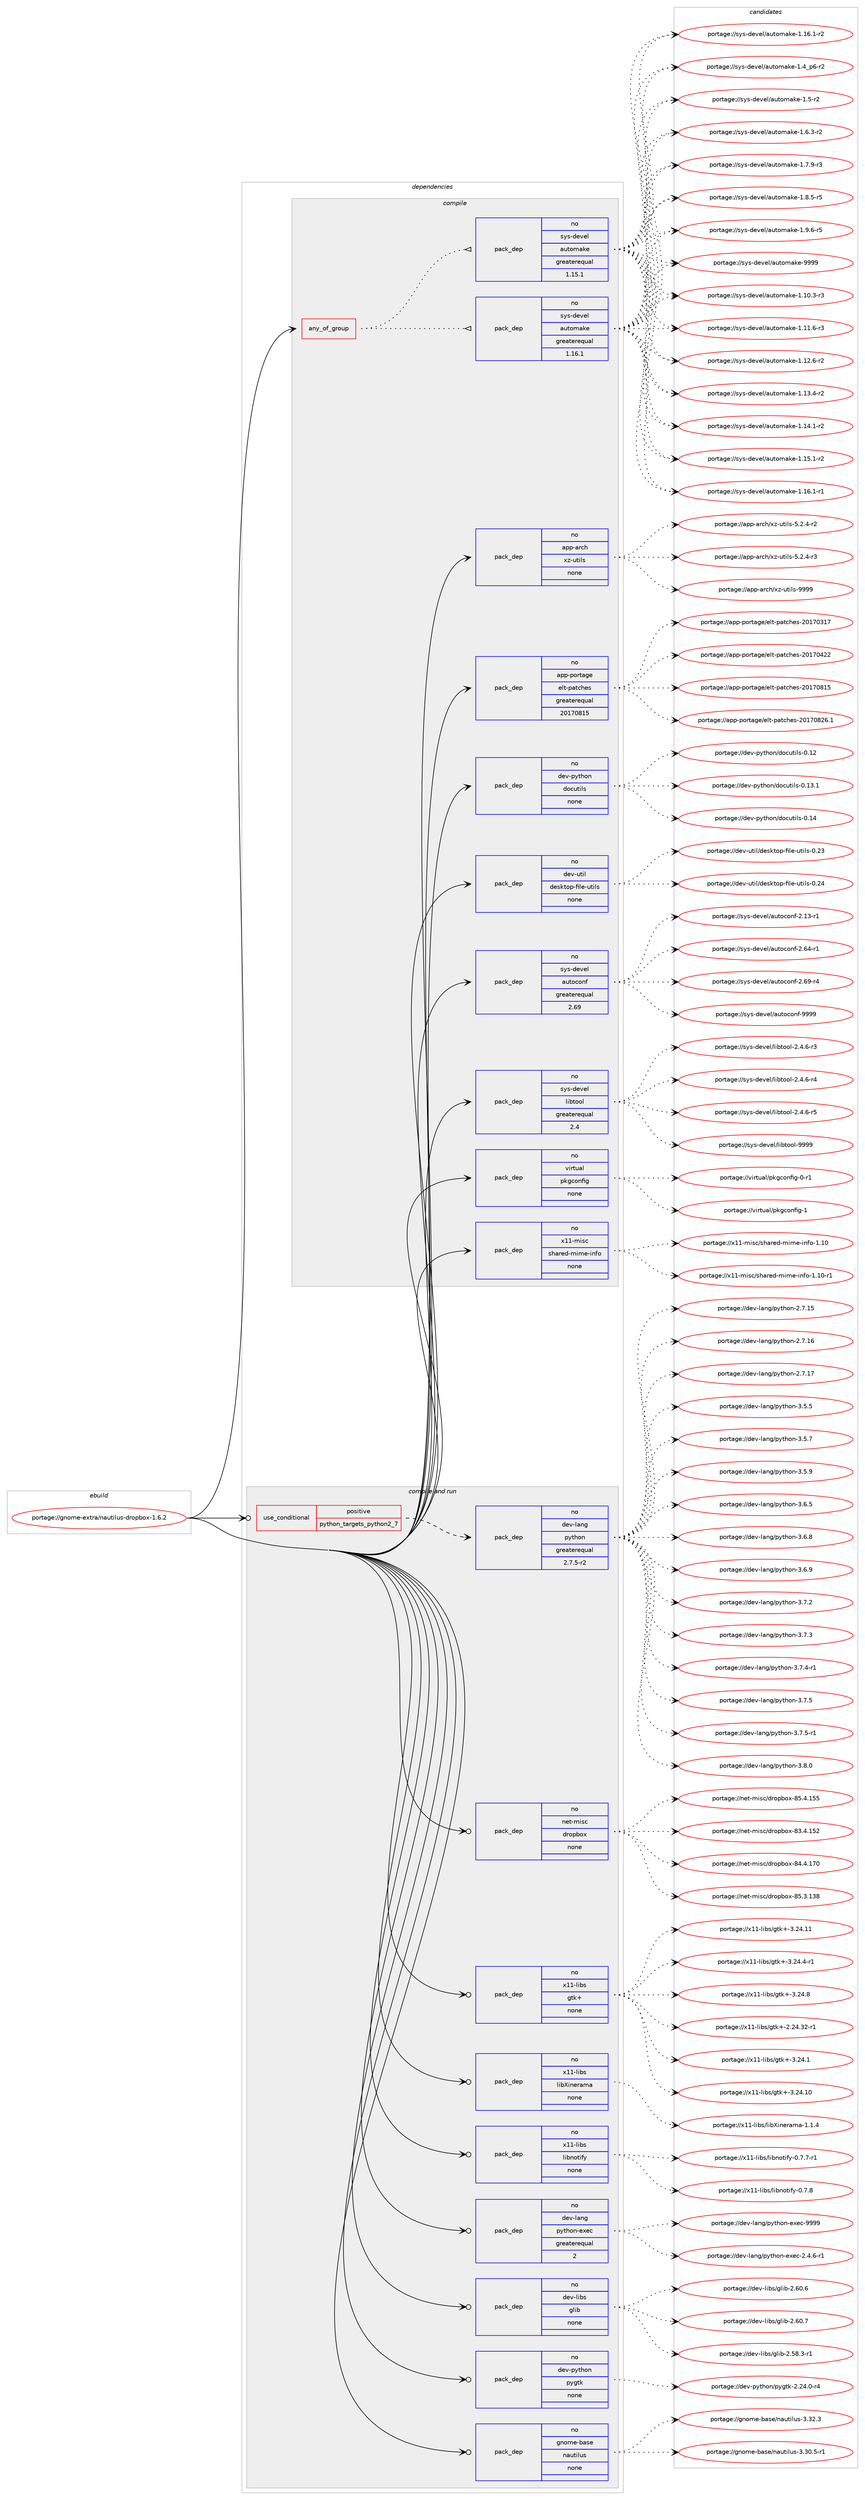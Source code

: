 digraph prolog {

# *************
# Graph options
# *************

newrank=true;
concentrate=true;
compound=true;
graph [rankdir=LR,fontname=Helvetica,fontsize=10,ranksep=1.5];#, ranksep=2.5, nodesep=0.2];
edge  [arrowhead=vee];
node  [fontname=Helvetica,fontsize=10];

# **********
# The ebuild
# **********

subgraph cluster_leftcol {
color=gray;
rank=same;
label=<<i>ebuild</i>>;
id [label="portage://gnome-extra/nautilus-dropbox-1.6.2", color=red, width=4, href="../gnome-extra/nautilus-dropbox-1.6.2.svg"];
}

# ****************
# The dependencies
# ****************

subgraph cluster_midcol {
color=gray;
label=<<i>dependencies</i>>;
subgraph cluster_compile {
fillcolor="#eeeeee";
style=filled;
label=<<i>compile</i>>;
subgraph any4046 {
dependency282534 [label=<<TABLE BORDER="0" CELLBORDER="1" CELLSPACING="0" CELLPADDING="4"><TR><TD CELLPADDING="10">any_of_group</TD></TR></TABLE>>, shape=none, color=red];subgraph pack203845 {
dependency282535 [label=<<TABLE BORDER="0" CELLBORDER="1" CELLSPACING="0" CELLPADDING="4" WIDTH="220"><TR><TD ROWSPAN="6" CELLPADDING="30">pack_dep</TD></TR><TR><TD WIDTH="110">no</TD></TR><TR><TD>sys-devel</TD></TR><TR><TD>automake</TD></TR><TR><TD>greaterequal</TD></TR><TR><TD>1.16.1</TD></TR></TABLE>>, shape=none, color=blue];
}
dependency282534:e -> dependency282535:w [weight=20,style="dotted",arrowhead="oinv"];
subgraph pack203846 {
dependency282536 [label=<<TABLE BORDER="0" CELLBORDER="1" CELLSPACING="0" CELLPADDING="4" WIDTH="220"><TR><TD ROWSPAN="6" CELLPADDING="30">pack_dep</TD></TR><TR><TD WIDTH="110">no</TD></TR><TR><TD>sys-devel</TD></TR><TR><TD>automake</TD></TR><TR><TD>greaterequal</TD></TR><TR><TD>1.15.1</TD></TR></TABLE>>, shape=none, color=blue];
}
dependency282534:e -> dependency282536:w [weight=20,style="dotted",arrowhead="oinv"];
}
id:e -> dependency282534:w [weight=20,style="solid",arrowhead="vee"];
subgraph pack203847 {
dependency282537 [label=<<TABLE BORDER="0" CELLBORDER="1" CELLSPACING="0" CELLPADDING="4" WIDTH="220"><TR><TD ROWSPAN="6" CELLPADDING="30">pack_dep</TD></TR><TR><TD WIDTH="110">no</TD></TR><TR><TD>app-arch</TD></TR><TR><TD>xz-utils</TD></TR><TR><TD>none</TD></TR><TR><TD></TD></TR></TABLE>>, shape=none, color=blue];
}
id:e -> dependency282537:w [weight=20,style="solid",arrowhead="vee"];
subgraph pack203848 {
dependency282538 [label=<<TABLE BORDER="0" CELLBORDER="1" CELLSPACING="0" CELLPADDING="4" WIDTH="220"><TR><TD ROWSPAN="6" CELLPADDING="30">pack_dep</TD></TR><TR><TD WIDTH="110">no</TD></TR><TR><TD>app-portage</TD></TR><TR><TD>elt-patches</TD></TR><TR><TD>greaterequal</TD></TR><TR><TD>20170815</TD></TR></TABLE>>, shape=none, color=blue];
}
id:e -> dependency282538:w [weight=20,style="solid",arrowhead="vee"];
subgraph pack203849 {
dependency282539 [label=<<TABLE BORDER="0" CELLBORDER="1" CELLSPACING="0" CELLPADDING="4" WIDTH="220"><TR><TD ROWSPAN="6" CELLPADDING="30">pack_dep</TD></TR><TR><TD WIDTH="110">no</TD></TR><TR><TD>dev-python</TD></TR><TR><TD>docutils</TD></TR><TR><TD>none</TD></TR><TR><TD></TD></TR></TABLE>>, shape=none, color=blue];
}
id:e -> dependency282539:w [weight=20,style="solid",arrowhead="vee"];
subgraph pack203850 {
dependency282540 [label=<<TABLE BORDER="0" CELLBORDER="1" CELLSPACING="0" CELLPADDING="4" WIDTH="220"><TR><TD ROWSPAN="6" CELLPADDING="30">pack_dep</TD></TR><TR><TD WIDTH="110">no</TD></TR><TR><TD>dev-util</TD></TR><TR><TD>desktop-file-utils</TD></TR><TR><TD>none</TD></TR><TR><TD></TD></TR></TABLE>>, shape=none, color=blue];
}
id:e -> dependency282540:w [weight=20,style="solid",arrowhead="vee"];
subgraph pack203851 {
dependency282541 [label=<<TABLE BORDER="0" CELLBORDER="1" CELLSPACING="0" CELLPADDING="4" WIDTH="220"><TR><TD ROWSPAN="6" CELLPADDING="30">pack_dep</TD></TR><TR><TD WIDTH="110">no</TD></TR><TR><TD>sys-devel</TD></TR><TR><TD>autoconf</TD></TR><TR><TD>greaterequal</TD></TR><TR><TD>2.69</TD></TR></TABLE>>, shape=none, color=blue];
}
id:e -> dependency282541:w [weight=20,style="solid",arrowhead="vee"];
subgraph pack203852 {
dependency282542 [label=<<TABLE BORDER="0" CELLBORDER="1" CELLSPACING="0" CELLPADDING="4" WIDTH="220"><TR><TD ROWSPAN="6" CELLPADDING="30">pack_dep</TD></TR><TR><TD WIDTH="110">no</TD></TR><TR><TD>sys-devel</TD></TR><TR><TD>libtool</TD></TR><TR><TD>greaterequal</TD></TR><TR><TD>2.4</TD></TR></TABLE>>, shape=none, color=blue];
}
id:e -> dependency282542:w [weight=20,style="solid",arrowhead="vee"];
subgraph pack203853 {
dependency282543 [label=<<TABLE BORDER="0" CELLBORDER="1" CELLSPACING="0" CELLPADDING="4" WIDTH="220"><TR><TD ROWSPAN="6" CELLPADDING="30">pack_dep</TD></TR><TR><TD WIDTH="110">no</TD></TR><TR><TD>virtual</TD></TR><TR><TD>pkgconfig</TD></TR><TR><TD>none</TD></TR><TR><TD></TD></TR></TABLE>>, shape=none, color=blue];
}
id:e -> dependency282543:w [weight=20,style="solid",arrowhead="vee"];
subgraph pack203854 {
dependency282544 [label=<<TABLE BORDER="0" CELLBORDER="1" CELLSPACING="0" CELLPADDING="4" WIDTH="220"><TR><TD ROWSPAN="6" CELLPADDING="30">pack_dep</TD></TR><TR><TD WIDTH="110">no</TD></TR><TR><TD>x11-misc</TD></TR><TR><TD>shared-mime-info</TD></TR><TR><TD>none</TD></TR><TR><TD></TD></TR></TABLE>>, shape=none, color=blue];
}
id:e -> dependency282544:w [weight=20,style="solid",arrowhead="vee"];
}
subgraph cluster_compileandrun {
fillcolor="#eeeeee";
style=filled;
label=<<i>compile and run</i>>;
subgraph cond74548 {
dependency282545 [label=<<TABLE BORDER="0" CELLBORDER="1" CELLSPACING="0" CELLPADDING="4"><TR><TD ROWSPAN="3" CELLPADDING="10">use_conditional</TD></TR><TR><TD>positive</TD></TR><TR><TD>python_targets_python2_7</TD></TR></TABLE>>, shape=none, color=red];
subgraph pack203855 {
dependency282546 [label=<<TABLE BORDER="0" CELLBORDER="1" CELLSPACING="0" CELLPADDING="4" WIDTH="220"><TR><TD ROWSPAN="6" CELLPADDING="30">pack_dep</TD></TR><TR><TD WIDTH="110">no</TD></TR><TR><TD>dev-lang</TD></TR><TR><TD>python</TD></TR><TR><TD>greaterequal</TD></TR><TR><TD>2.7.5-r2</TD></TR></TABLE>>, shape=none, color=blue];
}
dependency282545:e -> dependency282546:w [weight=20,style="dashed",arrowhead="vee"];
}
id:e -> dependency282545:w [weight=20,style="solid",arrowhead="odotvee"];
subgraph pack203856 {
dependency282547 [label=<<TABLE BORDER="0" CELLBORDER="1" CELLSPACING="0" CELLPADDING="4" WIDTH="220"><TR><TD ROWSPAN="6" CELLPADDING="30">pack_dep</TD></TR><TR><TD WIDTH="110">no</TD></TR><TR><TD>dev-lang</TD></TR><TR><TD>python-exec</TD></TR><TR><TD>greaterequal</TD></TR><TR><TD>2</TD></TR></TABLE>>, shape=none, color=blue];
}
id:e -> dependency282547:w [weight=20,style="solid",arrowhead="odotvee"];
subgraph pack203857 {
dependency282548 [label=<<TABLE BORDER="0" CELLBORDER="1" CELLSPACING="0" CELLPADDING="4" WIDTH="220"><TR><TD ROWSPAN="6" CELLPADDING="30">pack_dep</TD></TR><TR><TD WIDTH="110">no</TD></TR><TR><TD>dev-libs</TD></TR><TR><TD>glib</TD></TR><TR><TD>none</TD></TR><TR><TD></TD></TR></TABLE>>, shape=none, color=blue];
}
id:e -> dependency282548:w [weight=20,style="solid",arrowhead="odotvee"];
subgraph pack203858 {
dependency282549 [label=<<TABLE BORDER="0" CELLBORDER="1" CELLSPACING="0" CELLPADDING="4" WIDTH="220"><TR><TD ROWSPAN="6" CELLPADDING="30">pack_dep</TD></TR><TR><TD WIDTH="110">no</TD></TR><TR><TD>dev-python</TD></TR><TR><TD>pygtk</TD></TR><TR><TD>none</TD></TR><TR><TD></TD></TR></TABLE>>, shape=none, color=blue];
}
id:e -> dependency282549:w [weight=20,style="solid",arrowhead="odotvee"];
subgraph pack203859 {
dependency282550 [label=<<TABLE BORDER="0" CELLBORDER="1" CELLSPACING="0" CELLPADDING="4" WIDTH="220"><TR><TD ROWSPAN="6" CELLPADDING="30">pack_dep</TD></TR><TR><TD WIDTH="110">no</TD></TR><TR><TD>gnome-base</TD></TR><TR><TD>nautilus</TD></TR><TR><TD>none</TD></TR><TR><TD></TD></TR></TABLE>>, shape=none, color=blue];
}
id:e -> dependency282550:w [weight=20,style="solid",arrowhead="odotvee"];
subgraph pack203860 {
dependency282551 [label=<<TABLE BORDER="0" CELLBORDER="1" CELLSPACING="0" CELLPADDING="4" WIDTH="220"><TR><TD ROWSPAN="6" CELLPADDING="30">pack_dep</TD></TR><TR><TD WIDTH="110">no</TD></TR><TR><TD>net-misc</TD></TR><TR><TD>dropbox</TD></TR><TR><TD>none</TD></TR><TR><TD></TD></TR></TABLE>>, shape=none, color=blue];
}
id:e -> dependency282551:w [weight=20,style="solid",arrowhead="odotvee"];
subgraph pack203861 {
dependency282552 [label=<<TABLE BORDER="0" CELLBORDER="1" CELLSPACING="0" CELLPADDING="4" WIDTH="220"><TR><TD ROWSPAN="6" CELLPADDING="30">pack_dep</TD></TR><TR><TD WIDTH="110">no</TD></TR><TR><TD>x11-libs</TD></TR><TR><TD>gtk+</TD></TR><TR><TD>none</TD></TR><TR><TD></TD></TR></TABLE>>, shape=none, color=blue];
}
id:e -> dependency282552:w [weight=20,style="solid",arrowhead="odotvee"];
subgraph pack203862 {
dependency282553 [label=<<TABLE BORDER="0" CELLBORDER="1" CELLSPACING="0" CELLPADDING="4" WIDTH="220"><TR><TD ROWSPAN="6" CELLPADDING="30">pack_dep</TD></TR><TR><TD WIDTH="110">no</TD></TR><TR><TD>x11-libs</TD></TR><TR><TD>libXinerama</TD></TR><TR><TD>none</TD></TR><TR><TD></TD></TR></TABLE>>, shape=none, color=blue];
}
id:e -> dependency282553:w [weight=20,style="solid",arrowhead="odotvee"];
subgraph pack203863 {
dependency282554 [label=<<TABLE BORDER="0" CELLBORDER="1" CELLSPACING="0" CELLPADDING="4" WIDTH="220"><TR><TD ROWSPAN="6" CELLPADDING="30">pack_dep</TD></TR><TR><TD WIDTH="110">no</TD></TR><TR><TD>x11-libs</TD></TR><TR><TD>libnotify</TD></TR><TR><TD>none</TD></TR><TR><TD></TD></TR></TABLE>>, shape=none, color=blue];
}
id:e -> dependency282554:w [weight=20,style="solid",arrowhead="odotvee"];
}
subgraph cluster_run {
fillcolor="#eeeeee";
style=filled;
label=<<i>run</i>>;
}
}

# **************
# The candidates
# **************

subgraph cluster_choices {
rank=same;
color=gray;
label=<<i>candidates</i>>;

subgraph choice203845 {
color=black;
nodesep=1;
choiceportage11512111545100101118101108479711711611110997107101454946494846514511451 [label="portage://sys-devel/automake-1.10.3-r3", color=red, width=4,href="../sys-devel/automake-1.10.3-r3.svg"];
choiceportage11512111545100101118101108479711711611110997107101454946494946544511451 [label="portage://sys-devel/automake-1.11.6-r3", color=red, width=4,href="../sys-devel/automake-1.11.6-r3.svg"];
choiceportage11512111545100101118101108479711711611110997107101454946495046544511450 [label="portage://sys-devel/automake-1.12.6-r2", color=red, width=4,href="../sys-devel/automake-1.12.6-r2.svg"];
choiceportage11512111545100101118101108479711711611110997107101454946495146524511450 [label="portage://sys-devel/automake-1.13.4-r2", color=red, width=4,href="../sys-devel/automake-1.13.4-r2.svg"];
choiceportage11512111545100101118101108479711711611110997107101454946495246494511450 [label="portage://sys-devel/automake-1.14.1-r2", color=red, width=4,href="../sys-devel/automake-1.14.1-r2.svg"];
choiceportage11512111545100101118101108479711711611110997107101454946495346494511450 [label="portage://sys-devel/automake-1.15.1-r2", color=red, width=4,href="../sys-devel/automake-1.15.1-r2.svg"];
choiceportage11512111545100101118101108479711711611110997107101454946495446494511449 [label="portage://sys-devel/automake-1.16.1-r1", color=red, width=4,href="../sys-devel/automake-1.16.1-r1.svg"];
choiceportage11512111545100101118101108479711711611110997107101454946495446494511450 [label="portage://sys-devel/automake-1.16.1-r2", color=red, width=4,href="../sys-devel/automake-1.16.1-r2.svg"];
choiceportage115121115451001011181011084797117116111109971071014549465295112544511450 [label="portage://sys-devel/automake-1.4_p6-r2", color=red, width=4,href="../sys-devel/automake-1.4_p6-r2.svg"];
choiceportage11512111545100101118101108479711711611110997107101454946534511450 [label="portage://sys-devel/automake-1.5-r2", color=red, width=4,href="../sys-devel/automake-1.5-r2.svg"];
choiceportage115121115451001011181011084797117116111109971071014549465446514511450 [label="portage://sys-devel/automake-1.6.3-r2", color=red, width=4,href="../sys-devel/automake-1.6.3-r2.svg"];
choiceportage115121115451001011181011084797117116111109971071014549465546574511451 [label="portage://sys-devel/automake-1.7.9-r3", color=red, width=4,href="../sys-devel/automake-1.7.9-r3.svg"];
choiceportage115121115451001011181011084797117116111109971071014549465646534511453 [label="portage://sys-devel/automake-1.8.5-r5", color=red, width=4,href="../sys-devel/automake-1.8.5-r5.svg"];
choiceportage115121115451001011181011084797117116111109971071014549465746544511453 [label="portage://sys-devel/automake-1.9.6-r5", color=red, width=4,href="../sys-devel/automake-1.9.6-r5.svg"];
choiceportage115121115451001011181011084797117116111109971071014557575757 [label="portage://sys-devel/automake-9999", color=red, width=4,href="../sys-devel/automake-9999.svg"];
dependency282535:e -> choiceportage11512111545100101118101108479711711611110997107101454946494846514511451:w [style=dotted,weight="100"];
dependency282535:e -> choiceportage11512111545100101118101108479711711611110997107101454946494946544511451:w [style=dotted,weight="100"];
dependency282535:e -> choiceportage11512111545100101118101108479711711611110997107101454946495046544511450:w [style=dotted,weight="100"];
dependency282535:e -> choiceportage11512111545100101118101108479711711611110997107101454946495146524511450:w [style=dotted,weight="100"];
dependency282535:e -> choiceportage11512111545100101118101108479711711611110997107101454946495246494511450:w [style=dotted,weight="100"];
dependency282535:e -> choiceportage11512111545100101118101108479711711611110997107101454946495346494511450:w [style=dotted,weight="100"];
dependency282535:e -> choiceportage11512111545100101118101108479711711611110997107101454946495446494511449:w [style=dotted,weight="100"];
dependency282535:e -> choiceportage11512111545100101118101108479711711611110997107101454946495446494511450:w [style=dotted,weight="100"];
dependency282535:e -> choiceportage115121115451001011181011084797117116111109971071014549465295112544511450:w [style=dotted,weight="100"];
dependency282535:e -> choiceportage11512111545100101118101108479711711611110997107101454946534511450:w [style=dotted,weight="100"];
dependency282535:e -> choiceportage115121115451001011181011084797117116111109971071014549465446514511450:w [style=dotted,weight="100"];
dependency282535:e -> choiceportage115121115451001011181011084797117116111109971071014549465546574511451:w [style=dotted,weight="100"];
dependency282535:e -> choiceportage115121115451001011181011084797117116111109971071014549465646534511453:w [style=dotted,weight="100"];
dependency282535:e -> choiceportage115121115451001011181011084797117116111109971071014549465746544511453:w [style=dotted,weight="100"];
dependency282535:e -> choiceportage115121115451001011181011084797117116111109971071014557575757:w [style=dotted,weight="100"];
}
subgraph choice203846 {
color=black;
nodesep=1;
choiceportage11512111545100101118101108479711711611110997107101454946494846514511451 [label="portage://sys-devel/automake-1.10.3-r3", color=red, width=4,href="../sys-devel/automake-1.10.3-r3.svg"];
choiceportage11512111545100101118101108479711711611110997107101454946494946544511451 [label="portage://sys-devel/automake-1.11.6-r3", color=red, width=4,href="../sys-devel/automake-1.11.6-r3.svg"];
choiceportage11512111545100101118101108479711711611110997107101454946495046544511450 [label="portage://sys-devel/automake-1.12.6-r2", color=red, width=4,href="../sys-devel/automake-1.12.6-r2.svg"];
choiceportage11512111545100101118101108479711711611110997107101454946495146524511450 [label="portage://sys-devel/automake-1.13.4-r2", color=red, width=4,href="../sys-devel/automake-1.13.4-r2.svg"];
choiceportage11512111545100101118101108479711711611110997107101454946495246494511450 [label="portage://sys-devel/automake-1.14.1-r2", color=red, width=4,href="../sys-devel/automake-1.14.1-r2.svg"];
choiceportage11512111545100101118101108479711711611110997107101454946495346494511450 [label="portage://sys-devel/automake-1.15.1-r2", color=red, width=4,href="../sys-devel/automake-1.15.1-r2.svg"];
choiceportage11512111545100101118101108479711711611110997107101454946495446494511449 [label="portage://sys-devel/automake-1.16.1-r1", color=red, width=4,href="../sys-devel/automake-1.16.1-r1.svg"];
choiceportage11512111545100101118101108479711711611110997107101454946495446494511450 [label="portage://sys-devel/automake-1.16.1-r2", color=red, width=4,href="../sys-devel/automake-1.16.1-r2.svg"];
choiceportage115121115451001011181011084797117116111109971071014549465295112544511450 [label="portage://sys-devel/automake-1.4_p6-r2", color=red, width=4,href="../sys-devel/automake-1.4_p6-r2.svg"];
choiceportage11512111545100101118101108479711711611110997107101454946534511450 [label="portage://sys-devel/automake-1.5-r2", color=red, width=4,href="../sys-devel/automake-1.5-r2.svg"];
choiceportage115121115451001011181011084797117116111109971071014549465446514511450 [label="portage://sys-devel/automake-1.6.3-r2", color=red, width=4,href="../sys-devel/automake-1.6.3-r2.svg"];
choiceportage115121115451001011181011084797117116111109971071014549465546574511451 [label="portage://sys-devel/automake-1.7.9-r3", color=red, width=4,href="../sys-devel/automake-1.7.9-r3.svg"];
choiceportage115121115451001011181011084797117116111109971071014549465646534511453 [label="portage://sys-devel/automake-1.8.5-r5", color=red, width=4,href="../sys-devel/automake-1.8.5-r5.svg"];
choiceportage115121115451001011181011084797117116111109971071014549465746544511453 [label="portage://sys-devel/automake-1.9.6-r5", color=red, width=4,href="../sys-devel/automake-1.9.6-r5.svg"];
choiceportage115121115451001011181011084797117116111109971071014557575757 [label="portage://sys-devel/automake-9999", color=red, width=4,href="../sys-devel/automake-9999.svg"];
dependency282536:e -> choiceportage11512111545100101118101108479711711611110997107101454946494846514511451:w [style=dotted,weight="100"];
dependency282536:e -> choiceportage11512111545100101118101108479711711611110997107101454946494946544511451:w [style=dotted,weight="100"];
dependency282536:e -> choiceportage11512111545100101118101108479711711611110997107101454946495046544511450:w [style=dotted,weight="100"];
dependency282536:e -> choiceportage11512111545100101118101108479711711611110997107101454946495146524511450:w [style=dotted,weight="100"];
dependency282536:e -> choiceportage11512111545100101118101108479711711611110997107101454946495246494511450:w [style=dotted,weight="100"];
dependency282536:e -> choiceportage11512111545100101118101108479711711611110997107101454946495346494511450:w [style=dotted,weight="100"];
dependency282536:e -> choiceportage11512111545100101118101108479711711611110997107101454946495446494511449:w [style=dotted,weight="100"];
dependency282536:e -> choiceportage11512111545100101118101108479711711611110997107101454946495446494511450:w [style=dotted,weight="100"];
dependency282536:e -> choiceportage115121115451001011181011084797117116111109971071014549465295112544511450:w [style=dotted,weight="100"];
dependency282536:e -> choiceportage11512111545100101118101108479711711611110997107101454946534511450:w [style=dotted,weight="100"];
dependency282536:e -> choiceportage115121115451001011181011084797117116111109971071014549465446514511450:w [style=dotted,weight="100"];
dependency282536:e -> choiceportage115121115451001011181011084797117116111109971071014549465546574511451:w [style=dotted,weight="100"];
dependency282536:e -> choiceportage115121115451001011181011084797117116111109971071014549465646534511453:w [style=dotted,weight="100"];
dependency282536:e -> choiceportage115121115451001011181011084797117116111109971071014549465746544511453:w [style=dotted,weight="100"];
dependency282536:e -> choiceportage115121115451001011181011084797117116111109971071014557575757:w [style=dotted,weight="100"];
}
subgraph choice203847 {
color=black;
nodesep=1;
choiceportage9711211245971149910447120122451171161051081154553465046524511450 [label="portage://app-arch/xz-utils-5.2.4-r2", color=red, width=4,href="../app-arch/xz-utils-5.2.4-r2.svg"];
choiceportage9711211245971149910447120122451171161051081154553465046524511451 [label="portage://app-arch/xz-utils-5.2.4-r3", color=red, width=4,href="../app-arch/xz-utils-5.2.4-r3.svg"];
choiceportage9711211245971149910447120122451171161051081154557575757 [label="portage://app-arch/xz-utils-9999", color=red, width=4,href="../app-arch/xz-utils-9999.svg"];
dependency282537:e -> choiceportage9711211245971149910447120122451171161051081154553465046524511450:w [style=dotted,weight="100"];
dependency282537:e -> choiceportage9711211245971149910447120122451171161051081154553465046524511451:w [style=dotted,weight="100"];
dependency282537:e -> choiceportage9711211245971149910447120122451171161051081154557575757:w [style=dotted,weight="100"];
}
subgraph choice203848 {
color=black;
nodesep=1;
choiceportage97112112451121111141169710310147101108116451129711699104101115455048495548514955 [label="portage://app-portage/elt-patches-20170317", color=red, width=4,href="../app-portage/elt-patches-20170317.svg"];
choiceportage97112112451121111141169710310147101108116451129711699104101115455048495548525050 [label="portage://app-portage/elt-patches-20170422", color=red, width=4,href="../app-portage/elt-patches-20170422.svg"];
choiceportage97112112451121111141169710310147101108116451129711699104101115455048495548564953 [label="portage://app-portage/elt-patches-20170815", color=red, width=4,href="../app-portage/elt-patches-20170815.svg"];
choiceportage971121124511211111411697103101471011081164511297116991041011154550484955485650544649 [label="portage://app-portage/elt-patches-20170826.1", color=red, width=4,href="../app-portage/elt-patches-20170826.1.svg"];
dependency282538:e -> choiceportage97112112451121111141169710310147101108116451129711699104101115455048495548514955:w [style=dotted,weight="100"];
dependency282538:e -> choiceportage97112112451121111141169710310147101108116451129711699104101115455048495548525050:w [style=dotted,weight="100"];
dependency282538:e -> choiceportage97112112451121111141169710310147101108116451129711699104101115455048495548564953:w [style=dotted,weight="100"];
dependency282538:e -> choiceportage971121124511211111411697103101471011081164511297116991041011154550484955485650544649:w [style=dotted,weight="100"];
}
subgraph choice203849 {
color=black;
nodesep=1;
choiceportage1001011184511212111610411111047100111991171161051081154548464950 [label="portage://dev-python/docutils-0.12", color=red, width=4,href="../dev-python/docutils-0.12.svg"];
choiceportage10010111845112121116104111110471001119911711610510811545484649514649 [label="portage://dev-python/docutils-0.13.1", color=red, width=4,href="../dev-python/docutils-0.13.1.svg"];
choiceportage1001011184511212111610411111047100111991171161051081154548464952 [label="portage://dev-python/docutils-0.14", color=red, width=4,href="../dev-python/docutils-0.14.svg"];
dependency282539:e -> choiceportage1001011184511212111610411111047100111991171161051081154548464950:w [style=dotted,weight="100"];
dependency282539:e -> choiceportage10010111845112121116104111110471001119911711610510811545484649514649:w [style=dotted,weight="100"];
dependency282539:e -> choiceportage1001011184511212111610411111047100111991171161051081154548464952:w [style=dotted,weight="100"];
}
subgraph choice203850 {
color=black;
nodesep=1;
choiceportage100101118451171161051084710010111510711611111245102105108101451171161051081154548465051 [label="portage://dev-util/desktop-file-utils-0.23", color=red, width=4,href="../dev-util/desktop-file-utils-0.23.svg"];
choiceportage100101118451171161051084710010111510711611111245102105108101451171161051081154548465052 [label="portage://dev-util/desktop-file-utils-0.24", color=red, width=4,href="../dev-util/desktop-file-utils-0.24.svg"];
dependency282540:e -> choiceportage100101118451171161051084710010111510711611111245102105108101451171161051081154548465051:w [style=dotted,weight="100"];
dependency282540:e -> choiceportage100101118451171161051084710010111510711611111245102105108101451171161051081154548465052:w [style=dotted,weight="100"];
}
subgraph choice203851 {
color=black;
nodesep=1;
choiceportage1151211154510010111810110847971171161119911111010245504649514511449 [label="portage://sys-devel/autoconf-2.13-r1", color=red, width=4,href="../sys-devel/autoconf-2.13-r1.svg"];
choiceportage1151211154510010111810110847971171161119911111010245504654524511449 [label="portage://sys-devel/autoconf-2.64-r1", color=red, width=4,href="../sys-devel/autoconf-2.64-r1.svg"];
choiceportage1151211154510010111810110847971171161119911111010245504654574511452 [label="portage://sys-devel/autoconf-2.69-r4", color=red, width=4,href="../sys-devel/autoconf-2.69-r4.svg"];
choiceportage115121115451001011181011084797117116111991111101024557575757 [label="portage://sys-devel/autoconf-9999", color=red, width=4,href="../sys-devel/autoconf-9999.svg"];
dependency282541:e -> choiceportage1151211154510010111810110847971171161119911111010245504649514511449:w [style=dotted,weight="100"];
dependency282541:e -> choiceportage1151211154510010111810110847971171161119911111010245504654524511449:w [style=dotted,weight="100"];
dependency282541:e -> choiceportage1151211154510010111810110847971171161119911111010245504654574511452:w [style=dotted,weight="100"];
dependency282541:e -> choiceportage115121115451001011181011084797117116111991111101024557575757:w [style=dotted,weight="100"];
}
subgraph choice203852 {
color=black;
nodesep=1;
choiceportage1151211154510010111810110847108105981161111111084550465246544511451 [label="portage://sys-devel/libtool-2.4.6-r3", color=red, width=4,href="../sys-devel/libtool-2.4.6-r3.svg"];
choiceportage1151211154510010111810110847108105981161111111084550465246544511452 [label="portage://sys-devel/libtool-2.4.6-r4", color=red, width=4,href="../sys-devel/libtool-2.4.6-r4.svg"];
choiceportage1151211154510010111810110847108105981161111111084550465246544511453 [label="portage://sys-devel/libtool-2.4.6-r5", color=red, width=4,href="../sys-devel/libtool-2.4.6-r5.svg"];
choiceportage1151211154510010111810110847108105981161111111084557575757 [label="portage://sys-devel/libtool-9999", color=red, width=4,href="../sys-devel/libtool-9999.svg"];
dependency282542:e -> choiceportage1151211154510010111810110847108105981161111111084550465246544511451:w [style=dotted,weight="100"];
dependency282542:e -> choiceportage1151211154510010111810110847108105981161111111084550465246544511452:w [style=dotted,weight="100"];
dependency282542:e -> choiceportage1151211154510010111810110847108105981161111111084550465246544511453:w [style=dotted,weight="100"];
dependency282542:e -> choiceportage1151211154510010111810110847108105981161111111084557575757:w [style=dotted,weight="100"];
}
subgraph choice203853 {
color=black;
nodesep=1;
choiceportage11810511411611797108471121071039911111010210510345484511449 [label="portage://virtual/pkgconfig-0-r1", color=red, width=4,href="../virtual/pkgconfig-0-r1.svg"];
choiceportage1181051141161179710847112107103991111101021051034549 [label="portage://virtual/pkgconfig-1", color=red, width=4,href="../virtual/pkgconfig-1.svg"];
dependency282543:e -> choiceportage11810511411611797108471121071039911111010210510345484511449:w [style=dotted,weight="100"];
dependency282543:e -> choiceportage1181051141161179710847112107103991111101021051034549:w [style=dotted,weight="100"];
}
subgraph choice203854 {
color=black;
nodesep=1;
choiceportage12049494510910511599471151049711410110045109105109101451051101021114549464948 [label="portage://x11-misc/shared-mime-info-1.10", color=red, width=4,href="../x11-misc/shared-mime-info-1.10.svg"];
choiceportage120494945109105115994711510497114101100451091051091014510511010211145494649484511449 [label="portage://x11-misc/shared-mime-info-1.10-r1", color=red, width=4,href="../x11-misc/shared-mime-info-1.10-r1.svg"];
dependency282544:e -> choiceportage12049494510910511599471151049711410110045109105109101451051101021114549464948:w [style=dotted,weight="100"];
dependency282544:e -> choiceportage120494945109105115994711510497114101100451091051091014510511010211145494649484511449:w [style=dotted,weight="100"];
}
subgraph choice203855 {
color=black;
nodesep=1;
choiceportage10010111845108971101034711212111610411111045504655464953 [label="portage://dev-lang/python-2.7.15", color=red, width=4,href="../dev-lang/python-2.7.15.svg"];
choiceportage10010111845108971101034711212111610411111045504655464954 [label="portage://dev-lang/python-2.7.16", color=red, width=4,href="../dev-lang/python-2.7.16.svg"];
choiceportage10010111845108971101034711212111610411111045504655464955 [label="portage://dev-lang/python-2.7.17", color=red, width=4,href="../dev-lang/python-2.7.17.svg"];
choiceportage100101118451089711010347112121116104111110455146534653 [label="portage://dev-lang/python-3.5.5", color=red, width=4,href="../dev-lang/python-3.5.5.svg"];
choiceportage100101118451089711010347112121116104111110455146534655 [label="portage://dev-lang/python-3.5.7", color=red, width=4,href="../dev-lang/python-3.5.7.svg"];
choiceportage100101118451089711010347112121116104111110455146534657 [label="portage://dev-lang/python-3.5.9", color=red, width=4,href="../dev-lang/python-3.5.9.svg"];
choiceportage100101118451089711010347112121116104111110455146544653 [label="portage://dev-lang/python-3.6.5", color=red, width=4,href="../dev-lang/python-3.6.5.svg"];
choiceportage100101118451089711010347112121116104111110455146544656 [label="portage://dev-lang/python-3.6.8", color=red, width=4,href="../dev-lang/python-3.6.8.svg"];
choiceportage100101118451089711010347112121116104111110455146544657 [label="portage://dev-lang/python-3.6.9", color=red, width=4,href="../dev-lang/python-3.6.9.svg"];
choiceportage100101118451089711010347112121116104111110455146554650 [label="portage://dev-lang/python-3.7.2", color=red, width=4,href="../dev-lang/python-3.7.2.svg"];
choiceportage100101118451089711010347112121116104111110455146554651 [label="portage://dev-lang/python-3.7.3", color=red, width=4,href="../dev-lang/python-3.7.3.svg"];
choiceportage1001011184510897110103471121211161041111104551465546524511449 [label="portage://dev-lang/python-3.7.4-r1", color=red, width=4,href="../dev-lang/python-3.7.4-r1.svg"];
choiceportage100101118451089711010347112121116104111110455146554653 [label="portage://dev-lang/python-3.7.5", color=red, width=4,href="../dev-lang/python-3.7.5.svg"];
choiceportage1001011184510897110103471121211161041111104551465546534511449 [label="portage://dev-lang/python-3.7.5-r1", color=red, width=4,href="../dev-lang/python-3.7.5-r1.svg"];
choiceportage100101118451089711010347112121116104111110455146564648 [label="portage://dev-lang/python-3.8.0", color=red, width=4,href="../dev-lang/python-3.8.0.svg"];
dependency282546:e -> choiceportage10010111845108971101034711212111610411111045504655464953:w [style=dotted,weight="100"];
dependency282546:e -> choiceportage10010111845108971101034711212111610411111045504655464954:w [style=dotted,weight="100"];
dependency282546:e -> choiceportage10010111845108971101034711212111610411111045504655464955:w [style=dotted,weight="100"];
dependency282546:e -> choiceportage100101118451089711010347112121116104111110455146534653:w [style=dotted,weight="100"];
dependency282546:e -> choiceportage100101118451089711010347112121116104111110455146534655:w [style=dotted,weight="100"];
dependency282546:e -> choiceportage100101118451089711010347112121116104111110455146534657:w [style=dotted,weight="100"];
dependency282546:e -> choiceportage100101118451089711010347112121116104111110455146544653:w [style=dotted,weight="100"];
dependency282546:e -> choiceportage100101118451089711010347112121116104111110455146544656:w [style=dotted,weight="100"];
dependency282546:e -> choiceportage100101118451089711010347112121116104111110455146544657:w [style=dotted,weight="100"];
dependency282546:e -> choiceportage100101118451089711010347112121116104111110455146554650:w [style=dotted,weight="100"];
dependency282546:e -> choiceportage100101118451089711010347112121116104111110455146554651:w [style=dotted,weight="100"];
dependency282546:e -> choiceportage1001011184510897110103471121211161041111104551465546524511449:w [style=dotted,weight="100"];
dependency282546:e -> choiceportage100101118451089711010347112121116104111110455146554653:w [style=dotted,weight="100"];
dependency282546:e -> choiceportage1001011184510897110103471121211161041111104551465546534511449:w [style=dotted,weight="100"];
dependency282546:e -> choiceportage100101118451089711010347112121116104111110455146564648:w [style=dotted,weight="100"];
}
subgraph choice203856 {
color=black;
nodesep=1;
choiceportage10010111845108971101034711212111610411111045101120101994550465246544511449 [label="portage://dev-lang/python-exec-2.4.6-r1", color=red, width=4,href="../dev-lang/python-exec-2.4.6-r1.svg"];
choiceportage10010111845108971101034711212111610411111045101120101994557575757 [label="portage://dev-lang/python-exec-9999", color=red, width=4,href="../dev-lang/python-exec-9999.svg"];
dependency282547:e -> choiceportage10010111845108971101034711212111610411111045101120101994550465246544511449:w [style=dotted,weight="100"];
dependency282547:e -> choiceportage10010111845108971101034711212111610411111045101120101994557575757:w [style=dotted,weight="100"];
}
subgraph choice203857 {
color=black;
nodesep=1;
choiceportage10010111845108105981154710310810598455046535646514511449 [label="portage://dev-libs/glib-2.58.3-r1", color=red, width=4,href="../dev-libs/glib-2.58.3-r1.svg"];
choiceportage1001011184510810598115471031081059845504654484654 [label="portage://dev-libs/glib-2.60.6", color=red, width=4,href="../dev-libs/glib-2.60.6.svg"];
choiceportage1001011184510810598115471031081059845504654484655 [label="portage://dev-libs/glib-2.60.7", color=red, width=4,href="../dev-libs/glib-2.60.7.svg"];
dependency282548:e -> choiceportage10010111845108105981154710310810598455046535646514511449:w [style=dotted,weight="100"];
dependency282548:e -> choiceportage1001011184510810598115471031081059845504654484654:w [style=dotted,weight="100"];
dependency282548:e -> choiceportage1001011184510810598115471031081059845504654484655:w [style=dotted,weight="100"];
}
subgraph choice203858 {
color=black;
nodesep=1;
choiceportage1001011184511212111610411111047112121103116107455046505246484511452 [label="portage://dev-python/pygtk-2.24.0-r4", color=red, width=4,href="../dev-python/pygtk-2.24.0-r4.svg"];
dependency282549:e -> choiceportage1001011184511212111610411111047112121103116107455046505246484511452:w [style=dotted,weight="100"];
}
subgraph choice203859 {
color=black;
nodesep=1;
choiceportage1031101111091014598971151014711097117116105108117115455146514846534511449 [label="portage://gnome-base/nautilus-3.30.5-r1", color=red, width=4,href="../gnome-base/nautilus-3.30.5-r1.svg"];
choiceportage103110111109101459897115101471109711711610510811711545514651504651 [label="portage://gnome-base/nautilus-3.32.3", color=red, width=4,href="../gnome-base/nautilus-3.32.3.svg"];
dependency282550:e -> choiceportage1031101111091014598971151014711097117116105108117115455146514846534511449:w [style=dotted,weight="100"];
dependency282550:e -> choiceportage103110111109101459897115101471109711711610510811711545514651504651:w [style=dotted,weight="100"];
}
subgraph choice203860 {
color=black;
nodesep=1;
choiceportage11010111645109105115994710011411111298111120455651465246495350 [label="portage://net-misc/dropbox-83.4.152", color=red, width=4,href="../net-misc/dropbox-83.4.152.svg"];
choiceportage11010111645109105115994710011411111298111120455652465246495548 [label="portage://net-misc/dropbox-84.4.170", color=red, width=4,href="../net-misc/dropbox-84.4.170.svg"];
choiceportage11010111645109105115994710011411111298111120455653465146495156 [label="portage://net-misc/dropbox-85.3.138", color=red, width=4,href="../net-misc/dropbox-85.3.138.svg"];
choiceportage11010111645109105115994710011411111298111120455653465246495353 [label="portage://net-misc/dropbox-85.4.155", color=red, width=4,href="../net-misc/dropbox-85.4.155.svg"];
dependency282551:e -> choiceportage11010111645109105115994710011411111298111120455651465246495350:w [style=dotted,weight="100"];
dependency282551:e -> choiceportage11010111645109105115994710011411111298111120455652465246495548:w [style=dotted,weight="100"];
dependency282551:e -> choiceportage11010111645109105115994710011411111298111120455653465146495156:w [style=dotted,weight="100"];
dependency282551:e -> choiceportage11010111645109105115994710011411111298111120455653465246495353:w [style=dotted,weight="100"];
}
subgraph choice203861 {
color=black;
nodesep=1;
choiceportage12049494510810598115471031161074345504650524651504511449 [label="portage://x11-libs/gtk+-2.24.32-r1", color=red, width=4,href="../x11-libs/gtk+-2.24.32-r1.svg"];
choiceportage12049494510810598115471031161074345514650524649 [label="portage://x11-libs/gtk+-3.24.1", color=red, width=4,href="../x11-libs/gtk+-3.24.1.svg"];
choiceportage1204949451081059811547103116107434551465052464948 [label="portage://x11-libs/gtk+-3.24.10", color=red, width=4,href="../x11-libs/gtk+-3.24.10.svg"];
choiceportage1204949451081059811547103116107434551465052464949 [label="portage://x11-libs/gtk+-3.24.11", color=red, width=4,href="../x11-libs/gtk+-3.24.11.svg"];
choiceportage120494945108105981154710311610743455146505246524511449 [label="portage://x11-libs/gtk+-3.24.4-r1", color=red, width=4,href="../x11-libs/gtk+-3.24.4-r1.svg"];
choiceportage12049494510810598115471031161074345514650524656 [label="portage://x11-libs/gtk+-3.24.8", color=red, width=4,href="../x11-libs/gtk+-3.24.8.svg"];
dependency282552:e -> choiceportage12049494510810598115471031161074345504650524651504511449:w [style=dotted,weight="100"];
dependency282552:e -> choiceportage12049494510810598115471031161074345514650524649:w [style=dotted,weight="100"];
dependency282552:e -> choiceportage1204949451081059811547103116107434551465052464948:w [style=dotted,weight="100"];
dependency282552:e -> choiceportage1204949451081059811547103116107434551465052464949:w [style=dotted,weight="100"];
dependency282552:e -> choiceportage120494945108105981154710311610743455146505246524511449:w [style=dotted,weight="100"];
dependency282552:e -> choiceportage12049494510810598115471031161074345514650524656:w [style=dotted,weight="100"];
}
subgraph choice203862 {
color=black;
nodesep=1;
choiceportage120494945108105981154710810598881051101011149710997454946494652 [label="portage://x11-libs/libXinerama-1.1.4", color=red, width=4,href="../x11-libs/libXinerama-1.1.4.svg"];
dependency282553:e -> choiceportage120494945108105981154710810598881051101011149710997454946494652:w [style=dotted,weight="100"];
}
subgraph choice203863 {
color=black;
nodesep=1;
choiceportage1204949451081059811547108105981101111161051021214548465546554511449 [label="portage://x11-libs/libnotify-0.7.7-r1", color=red, width=4,href="../x11-libs/libnotify-0.7.7-r1.svg"];
choiceportage120494945108105981154710810598110111116105102121454846554656 [label="portage://x11-libs/libnotify-0.7.8", color=red, width=4,href="../x11-libs/libnotify-0.7.8.svg"];
dependency282554:e -> choiceportage1204949451081059811547108105981101111161051021214548465546554511449:w [style=dotted,weight="100"];
dependency282554:e -> choiceportage120494945108105981154710810598110111116105102121454846554656:w [style=dotted,weight="100"];
}
}

}
